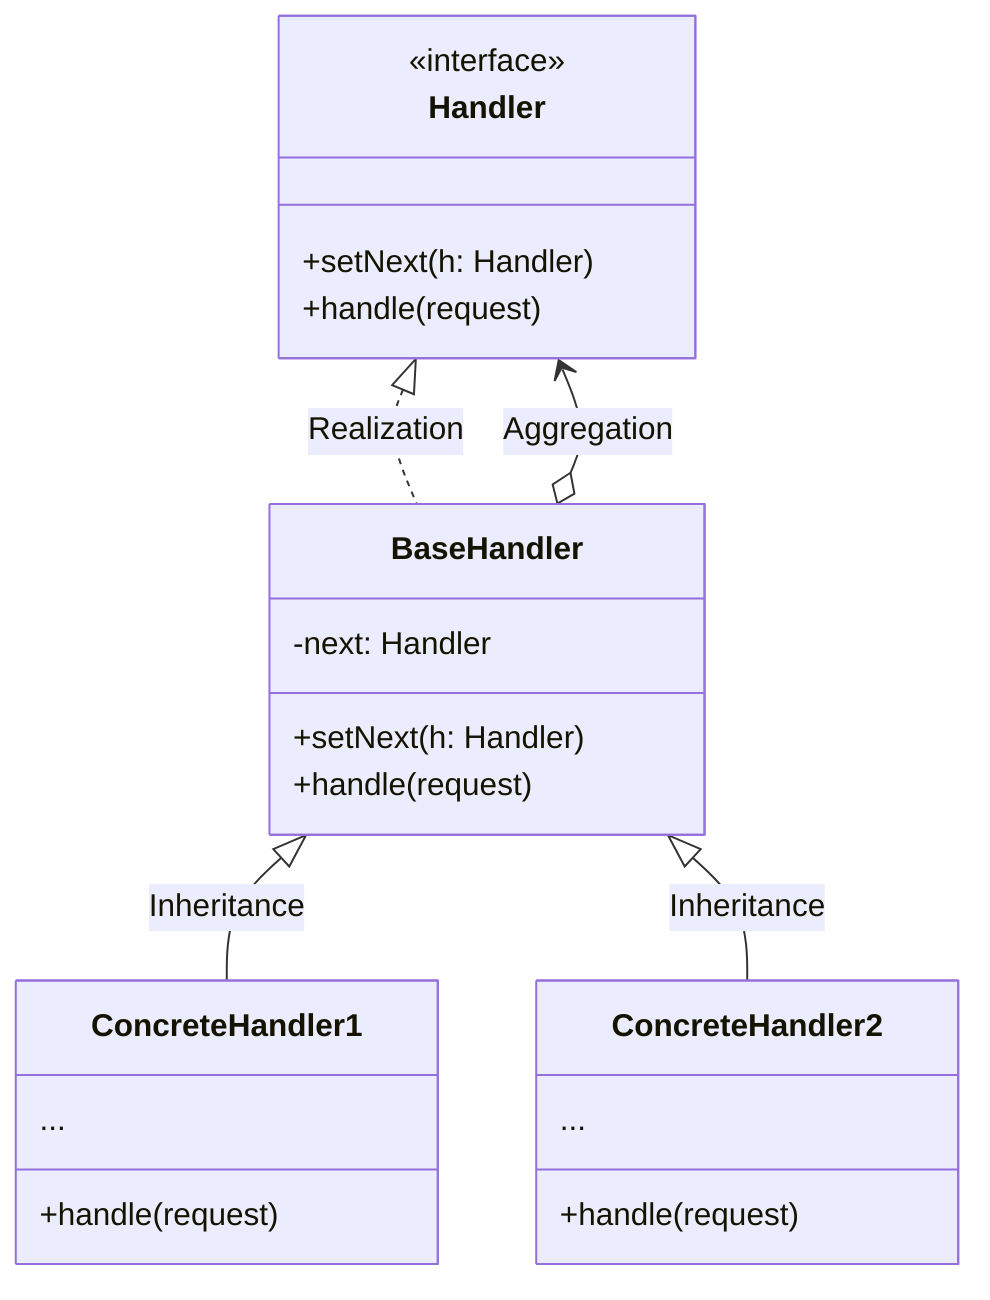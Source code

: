 classDiagram

Handler <|.. BaseHandler : Realization
BaseHandler o--> Handler : Aggregation
BaseHandler <|-- ConcreteHandler1 : Inheritance
BaseHandler <|-- ConcreteHandler2 : Inheritance

class Handler{
    <<interface>>
    +setNext(h: Handler)
    +handle(request)
}

class BaseHandler{
    -next: Handler
    +setNext(h: Handler)
    +handle(request)
}

class ConcreteHandler1{
    ...
    +handle(request)
}

class ConcreteHandler2{
    ...
    +handle(request)
}